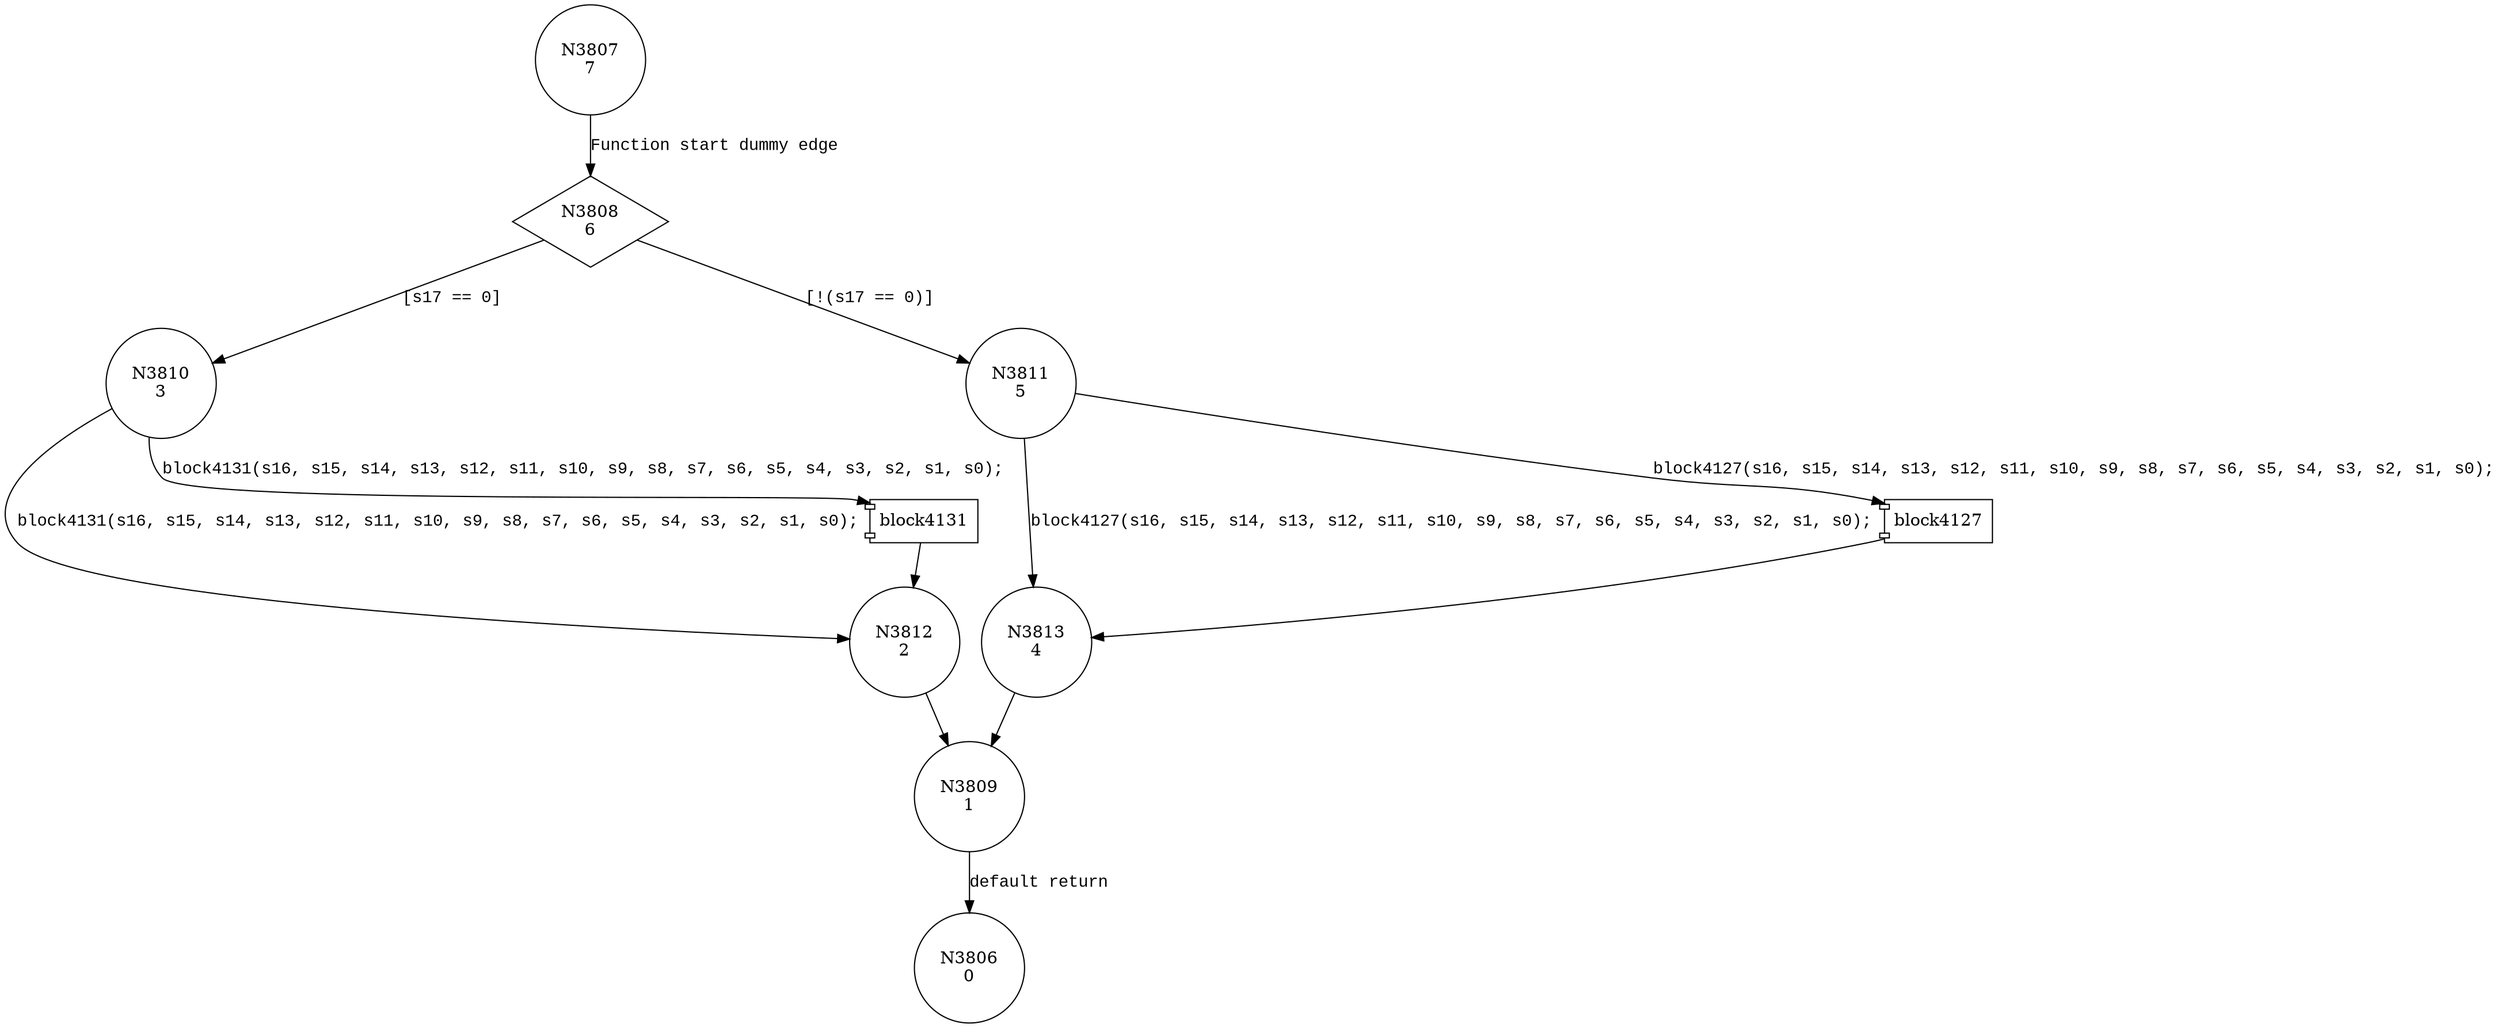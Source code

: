 digraph jump3995 {
3808 [shape="diamond" label="N3808\n6"]
3810 [shape="circle" label="N3810\n3"]
3811 [shape="circle" label="N3811\n5"]
3813 [shape="circle" label="N3813\n4"]
3809 [shape="circle" label="N3809\n1"]
3806 [shape="circle" label="N3806\n0"]
3812 [shape="circle" label="N3812\n2"]
3807 [shape="circle" label="N3807\n7"]
3808 -> 3810 [label="[s17 == 0]" fontname="Courier New"]
3808 -> 3811 [label="[!(s17 == 0)]" fontname="Courier New"]
100286 [shape="component" label="block4127"]
3811 -> 100286 [label="block4127(s16, s15, s14, s13, s12, s11, s10, s9, s8, s7, s6, s5, s4, s3, s2, s1, s0);" fontname="Courier New"]
100286 -> 3813 [label="" fontname="Courier New"]
3811 -> 3813 [label="block4127(s16, s15, s14, s13, s12, s11, s10, s9, s8, s7, s6, s5, s4, s3, s2, s1, s0);" fontname="Courier New"]
3813 -> 3809 [label="" fontname="Courier New"]
3809 -> 3806 [label="default return" fontname="Courier New"]
100287 [shape="component" label="block4131"]
3810 -> 100287 [label="block4131(s16, s15, s14, s13, s12, s11, s10, s9, s8, s7, s6, s5, s4, s3, s2, s1, s0);" fontname="Courier New"]
100287 -> 3812 [label="" fontname="Courier New"]
3810 -> 3812 [label="block4131(s16, s15, s14, s13, s12, s11, s10, s9, s8, s7, s6, s5, s4, s3, s2, s1, s0);" fontname="Courier New"]
3812 -> 3809 [label="" fontname="Courier New"]
3807 -> 3808 [label="Function start dummy edge" fontname="Courier New"]
}